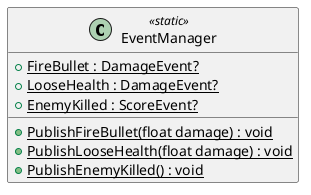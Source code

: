 @startuml
class EventManager <<static>> {
    + {static} FireBullet : DamageEvent?
    + {static} LooseHealth : DamageEvent?
    + {static} EnemyKilled : ScoreEvent?
    + {static} PublishFireBullet(float damage) : void
    + {static} PublishLooseHealth(float damage) : void
    + {static} PublishEnemyKilled() : void
}
@enduml
